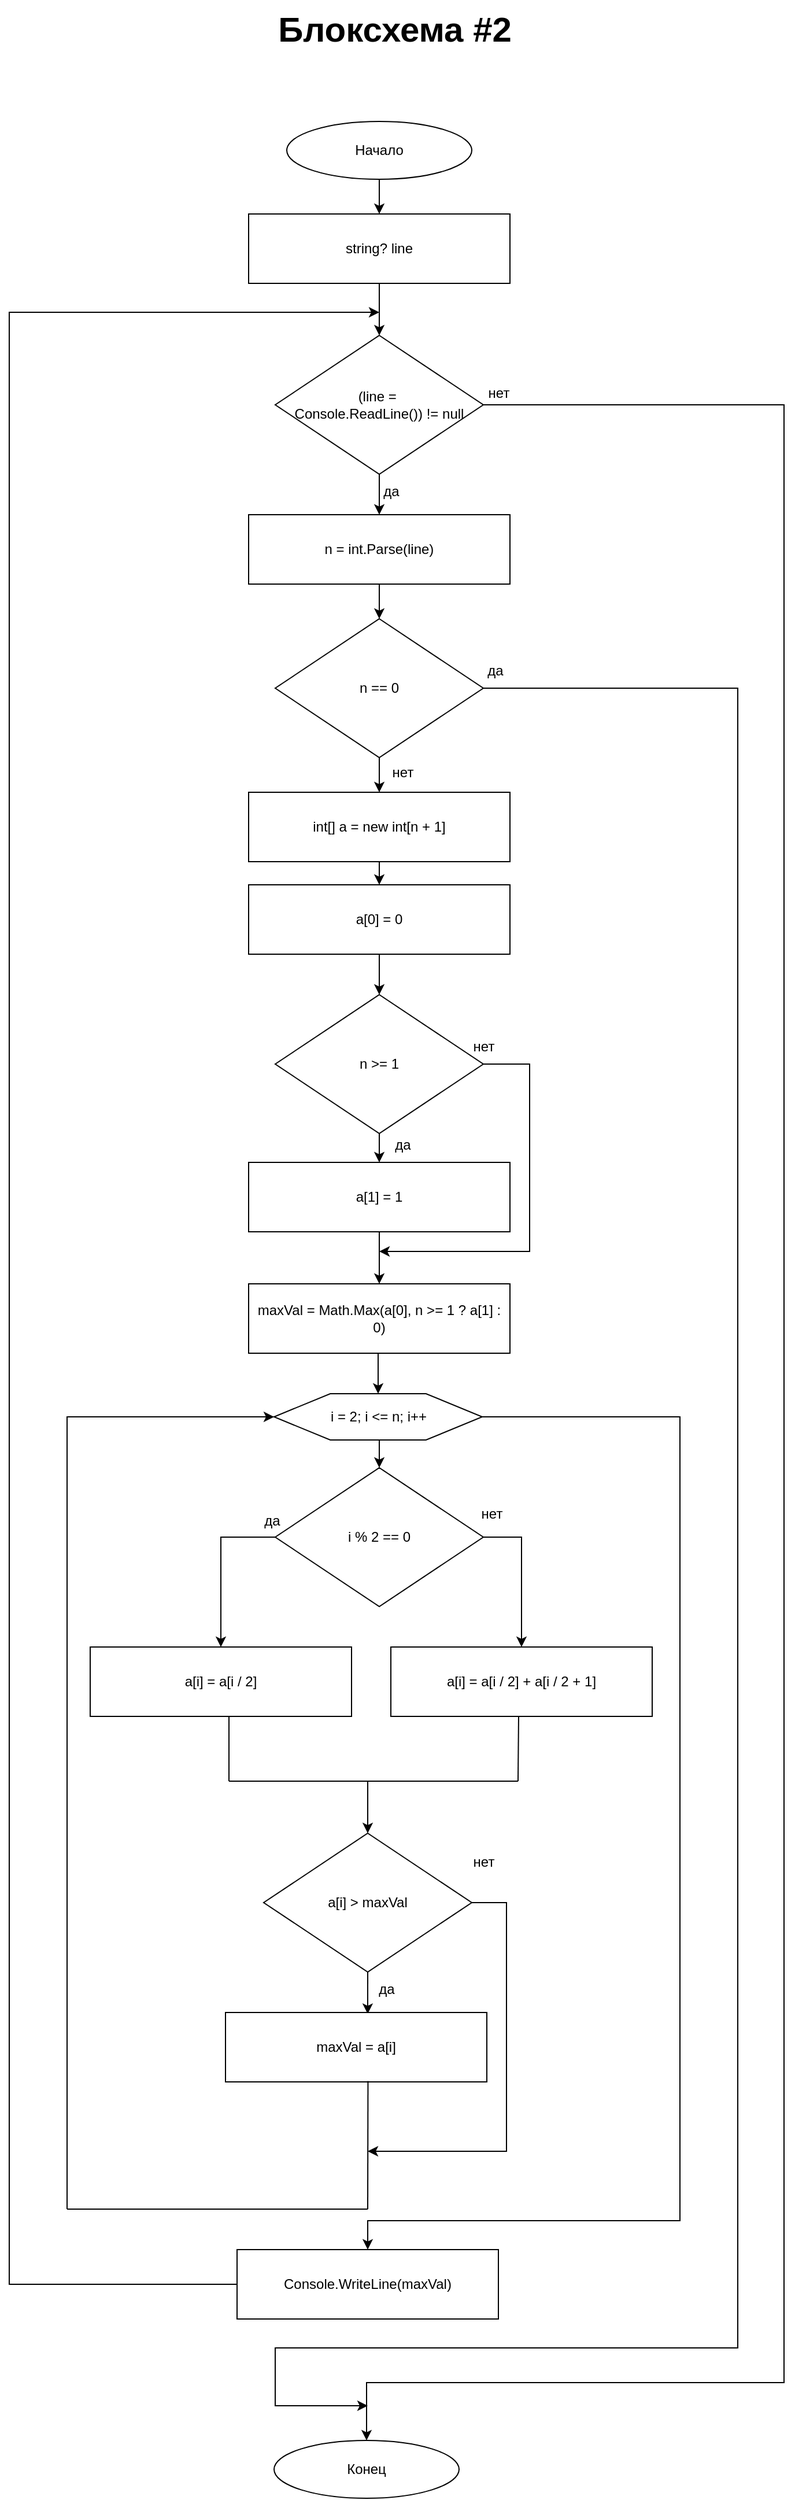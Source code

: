 <mxfile version="27.0.6">
  <diagram name="Страница — 1" id="WKGYQiWRMjDiwxb9k2Cm">
    <mxGraphModel dx="4673" dy="1394" grid="1" gridSize="10" guides="1" tooltips="1" connect="1" arrows="1" fold="1" page="1" pageScale="1" pageWidth="827" pageHeight="1169" math="0" shadow="0">
      <root>
        <mxCell id="0" />
        <mxCell id="1" parent="0" />
        <mxCell id="K87zxG0gz5tmunMgLMRo-1" style="edgeStyle=orthogonalEdgeStyle;rounded=0;orthogonalLoop=1;jettySize=auto;html=1;exitX=0.5;exitY=1;exitDx=0;exitDy=0;entryX=0.5;entryY=0;entryDx=0;entryDy=0;" edge="1" parent="1" source="K87zxG0gz5tmunMgLMRo-2" target="K87zxG0gz5tmunMgLMRo-4">
          <mxGeometry relative="1" as="geometry" />
        </mxCell>
        <mxCell id="K87zxG0gz5tmunMgLMRo-2" value="Начало" style="ellipse;whiteSpace=wrap;html=1;" vertex="1" parent="1">
          <mxGeometry x="940" y="1635" width="160" height="50" as="geometry" />
        </mxCell>
        <mxCell id="K87zxG0gz5tmunMgLMRo-3" style="edgeStyle=orthogonalEdgeStyle;rounded=0;orthogonalLoop=1;jettySize=auto;html=1;exitX=0.5;exitY=1;exitDx=0;exitDy=0;" edge="1" parent="1" source="K87zxG0gz5tmunMgLMRo-4" target="K87zxG0gz5tmunMgLMRo-7">
          <mxGeometry relative="1" as="geometry" />
        </mxCell>
        <mxCell id="K87zxG0gz5tmunMgLMRo-4" value="&lt;span style=&quot;font-size: 12px;&quot;&gt;string? line&lt;/span&gt;" style="rounded=0;whiteSpace=wrap;html=1;" vertex="1" parent="1">
          <mxGeometry x="907" y="1715" width="226" height="60" as="geometry" />
        </mxCell>
        <mxCell id="K87zxG0gz5tmunMgLMRo-5" style="edgeStyle=orthogonalEdgeStyle;rounded=0;orthogonalLoop=1;jettySize=auto;html=1;exitX=0.5;exitY=1;exitDx=0;exitDy=0;entryX=0.5;entryY=0;entryDx=0;entryDy=0;" edge="1" parent="1" source="K87zxG0gz5tmunMgLMRo-7" target="K87zxG0gz5tmunMgLMRo-34">
          <mxGeometry relative="1" as="geometry" />
        </mxCell>
        <mxCell id="K87zxG0gz5tmunMgLMRo-6" style="edgeStyle=orthogonalEdgeStyle;rounded=0;orthogonalLoop=1;jettySize=auto;html=1;exitX=1;exitY=0.5;exitDx=0;exitDy=0;entryX=0.5;entryY=0;entryDx=0;entryDy=0;" edge="1" parent="1" source="K87zxG0gz5tmunMgLMRo-7" target="K87zxG0gz5tmunMgLMRo-32">
          <mxGeometry relative="1" as="geometry">
            <mxPoint x="1300" y="3165" as="targetPoint" />
            <Array as="points">
              <mxPoint x="1370" y="1880" />
              <mxPoint x="1370" y="3590" />
              <mxPoint x="1009" y="3590" />
            </Array>
          </mxGeometry>
        </mxCell>
        <mxCell id="K87zxG0gz5tmunMgLMRo-7" value="&lt;span style=&quot;font-size: 12px;&quot;&gt;(line =&amp;nbsp;&lt;/span&gt;&lt;div&gt;&lt;span style=&quot;font-size: 12px;&quot;&gt;Console.ReadLine()) != null&lt;/span&gt;&lt;/div&gt;" style="rhombus;whiteSpace=wrap;html=1;" vertex="1" parent="1">
          <mxGeometry x="930" y="1820" width="180" height="120" as="geometry" />
        </mxCell>
        <mxCell id="K87zxG0gz5tmunMgLMRo-8" style="edgeStyle=orthogonalEdgeStyle;rounded=0;orthogonalLoop=1;jettySize=auto;html=1;exitX=0.5;exitY=1;exitDx=0;exitDy=0;entryX=0.5;entryY=0;entryDx=0;entryDy=0;" edge="1" parent="1" source="K87zxG0gz5tmunMgLMRo-34" target="K87zxG0gz5tmunMgLMRo-47">
          <mxGeometry relative="1" as="geometry">
            <mxPoint x="1233.0" y="2199.93" as="sourcePoint" />
          </mxGeometry>
        </mxCell>
        <mxCell id="K87zxG0gz5tmunMgLMRo-9" value="да" style="text;html=1;align=center;verticalAlign=middle;resizable=0;points=[];autosize=1;strokeColor=none;fillColor=none;" vertex="1" parent="1">
          <mxGeometry x="1010" y="1940" width="40" height="30" as="geometry" />
        </mxCell>
        <mxCell id="K87zxG0gz5tmunMgLMRo-10" value="нет" style="text;html=1;align=center;verticalAlign=middle;resizable=0;points=[];autosize=1;strokeColor=none;fillColor=none;" vertex="1" parent="1">
          <mxGeometry x="1103" y="1855" width="40" height="30" as="geometry" />
        </mxCell>
        <mxCell id="K87zxG0gz5tmunMgLMRo-11" value="да" style="text;html=1;align=center;verticalAlign=middle;resizable=0;points=[];autosize=1;strokeColor=none;fillColor=none;" vertex="1" parent="1">
          <mxGeometry x="1100" y="2095" width="40" height="30" as="geometry" />
        </mxCell>
        <mxCell id="K87zxG0gz5tmunMgLMRo-12" value="" style="edgeStyle=orthogonalEdgeStyle;rounded=0;orthogonalLoop=1;jettySize=auto;html=1;entryX=0.5;entryY=0;entryDx=0;entryDy=0;exitX=0.5;exitY=1;exitDx=0;exitDy=0;" edge="1" parent="1" source="K87zxG0gz5tmunMgLMRo-47" target="K87zxG0gz5tmunMgLMRo-36">
          <mxGeometry relative="1" as="geometry">
            <mxPoint x="970" y="2220" as="sourcePoint" />
            <mxPoint x="1010" y="2327.43" as="targetPoint" />
          </mxGeometry>
        </mxCell>
        <mxCell id="K87zxG0gz5tmunMgLMRo-13" value="нет" style="text;html=1;align=center;verticalAlign=middle;resizable=0;points=[];autosize=1;strokeColor=none;fillColor=none;" vertex="1" parent="1">
          <mxGeometry x="1020" y="2182.5" width="40" height="30" as="geometry" />
        </mxCell>
        <mxCell id="K87zxG0gz5tmunMgLMRo-14" style="edgeStyle=orthogonalEdgeStyle;rounded=0;orthogonalLoop=1;jettySize=auto;html=1;exitX=1;exitY=0.5;exitDx=0;exitDy=0;" edge="1" parent="1" source="K87zxG0gz5tmunMgLMRo-49">
          <mxGeometry relative="1" as="geometry">
            <mxPoint x="1020" y="2612" as="targetPoint" />
            <Array as="points">
              <mxPoint x="1150" y="2450" />
              <mxPoint x="1150" y="2612" />
            </Array>
            <mxPoint x="1065" y="2492.43" as="sourcePoint" />
          </mxGeometry>
        </mxCell>
        <mxCell id="K87zxG0gz5tmunMgLMRo-15" value="нет" style="text;html=1;align=center;verticalAlign=middle;resizable=0;points=[];autosize=1;strokeColor=none;fillColor=none;" vertex="1" parent="1">
          <mxGeometry x="1090" y="2420" width="40" height="30" as="geometry" />
        </mxCell>
        <mxCell id="K87zxG0gz5tmunMgLMRo-16" style="edgeStyle=orthogonalEdgeStyle;rounded=0;orthogonalLoop=1;jettySize=auto;html=1;exitX=0.5;exitY=1;exitDx=0;exitDy=0;entryX=0.5;entryY=0;entryDx=0;entryDy=0;" edge="1" parent="1" source="K87zxG0gz5tmunMgLMRo-39" target="K87zxG0gz5tmunMgLMRo-41">
          <mxGeometry relative="1" as="geometry">
            <mxPoint x="1010" y="2589.93" as="sourcePoint" />
            <mxPoint x="1017" y="2834" as="targetPoint" />
          </mxGeometry>
        </mxCell>
        <mxCell id="K87zxG0gz5tmunMgLMRo-17" value="" style="group" vertex="1" connectable="0" parent="1">
          <mxGeometry x="929" y="2735" width="180" height="40" as="geometry" />
        </mxCell>
        <mxCell id="K87zxG0gz5tmunMgLMRo-18" value="" style="verticalLabelPosition=bottom;verticalAlign=top;html=1;shape=hexagon;perimeter=hexagonPerimeter2;arcSize=6;size=0.27;" vertex="1" parent="K87zxG0gz5tmunMgLMRo-17">
          <mxGeometry width="180" height="40" as="geometry" />
        </mxCell>
        <mxCell id="K87zxG0gz5tmunMgLMRo-19" value="i = 2; i &amp;lt;= n; i++" style="text;html=1;align=center;verticalAlign=middle;resizable=0;points=[];autosize=1;strokeColor=none;fillColor=none;" vertex="1" parent="K87zxG0gz5tmunMgLMRo-17">
          <mxGeometry x="35" y="5" width="110" height="30" as="geometry" />
        </mxCell>
        <mxCell id="K87zxG0gz5tmunMgLMRo-20" style="edgeStyle=orthogonalEdgeStyle;rounded=0;orthogonalLoop=1;jettySize=auto;html=1;exitX=1;exitY=0.5;exitDx=0;exitDy=0;entryX=0.5;entryY=0;entryDx=0;entryDy=0;" edge="1" parent="1" source="K87zxG0gz5tmunMgLMRo-51" target="K87zxG0gz5tmunMgLMRo-42">
          <mxGeometry relative="1" as="geometry">
            <mxPoint x="1067" y="2994" as="sourcePoint" />
            <mxPoint x="1137" y="3054" as="targetPoint" />
          </mxGeometry>
        </mxCell>
        <mxCell id="K87zxG0gz5tmunMgLMRo-21" value="да" style="text;html=1;align=center;verticalAlign=middle;resizable=0;points=[];autosize=1;strokeColor=none;fillColor=none;" vertex="1" parent="1">
          <mxGeometry x="907" y="2830" width="40" height="30" as="geometry" />
        </mxCell>
        <mxCell id="K87zxG0gz5tmunMgLMRo-22" value="нет" style="text;html=1;align=center;verticalAlign=middle;resizable=0;points=[];autosize=1;strokeColor=none;fillColor=none;" vertex="1" parent="1">
          <mxGeometry x="1097" y="2824" width="40" height="30" as="geometry" />
        </mxCell>
        <mxCell id="K87zxG0gz5tmunMgLMRo-23" value="" style="endArrow=none;html=1;rounded=0;entryX=0.5;entryY=1;entryDx=0;entryDy=0;" edge="1" parent="1">
          <mxGeometry width="50" height="50" relative="1" as="geometry">
            <mxPoint x="890" y="3070" as="sourcePoint" />
            <mxPoint x="890" y="3014" as="targetPoint" />
          </mxGeometry>
        </mxCell>
        <mxCell id="K87zxG0gz5tmunMgLMRo-24" value="" style="endArrow=none;html=1;rounded=0;entryX=0.489;entryY=0.965;entryDx=0;entryDy=0;entryPerimeter=0;" edge="1" parent="1" target="K87zxG0gz5tmunMgLMRo-42">
          <mxGeometry width="50" height="50" relative="1" as="geometry">
            <mxPoint x="1140" y="3070" as="sourcePoint" />
            <mxPoint x="1137" y="3084" as="targetPoint" />
          </mxGeometry>
        </mxCell>
        <mxCell id="K87zxG0gz5tmunMgLMRo-25" value="" style="endArrow=none;html=1;rounded=0;" edge="1" parent="1">
          <mxGeometry width="50" height="50" relative="1" as="geometry">
            <mxPoint x="1140" y="3070" as="sourcePoint" />
            <mxPoint x="890" y="3070" as="targetPoint" />
          </mxGeometry>
        </mxCell>
        <mxCell id="K87zxG0gz5tmunMgLMRo-26" value="" style="endArrow=classic;html=1;rounded=0;entryX=0.5;entryY=0;entryDx=0;entryDy=0;" edge="1" parent="1" target="K87zxG0gz5tmunMgLMRo-55">
          <mxGeometry width="50" height="50" relative="1" as="geometry">
            <mxPoint x="1010" y="3070" as="sourcePoint" />
            <mxPoint x="1017" y="3204" as="targetPoint" />
          </mxGeometry>
        </mxCell>
        <mxCell id="K87zxG0gz5tmunMgLMRo-27" style="edgeStyle=orthogonalEdgeStyle;rounded=0;orthogonalLoop=1;jettySize=auto;html=1;entryX=0.544;entryY=0.02;entryDx=0;entryDy=0;exitX=0.5;exitY=1;exitDx=0;exitDy=0;entryPerimeter=0;" edge="1" parent="1" source="K87zxG0gz5tmunMgLMRo-55" target="K87zxG0gz5tmunMgLMRo-44">
          <mxGeometry relative="1" as="geometry">
            <mxPoint x="1019" y="3264" as="sourcePoint" />
            <mxPoint x="1019" y="3294" as="targetPoint" />
          </mxGeometry>
        </mxCell>
        <mxCell id="K87zxG0gz5tmunMgLMRo-28" value="да" style="text;html=1;align=center;verticalAlign=middle;resizable=0;points=[];autosize=1;strokeColor=none;fillColor=none;" vertex="1" parent="1">
          <mxGeometry x="1006" y="3235" width="40" height="30" as="geometry" />
        </mxCell>
        <mxCell id="K87zxG0gz5tmunMgLMRo-29" value="нет" style="text;html=1;align=center;verticalAlign=middle;resizable=0;points=[];autosize=1;strokeColor=none;fillColor=none;" vertex="1" parent="1">
          <mxGeometry x="1090" y="3125" width="40" height="30" as="geometry" />
        </mxCell>
        <mxCell id="K87zxG0gz5tmunMgLMRo-30" value="" style="endArrow=classic;html=1;rounded=0;entryX=0;entryY=0.5;entryDx=0;entryDy=0;edgeStyle=orthogonalEdgeStyle;" edge="1" parent="1" target="K87zxG0gz5tmunMgLMRo-18">
          <mxGeometry width="50" height="50" relative="1" as="geometry">
            <mxPoint x="750" y="3440" as="sourcePoint" />
            <mxPoint x="927" y="2924" as="targetPoint" />
            <Array as="points">
              <mxPoint x="750" y="2925" />
              <mxPoint x="750" y="2755" />
            </Array>
          </mxGeometry>
        </mxCell>
        <mxCell id="K87zxG0gz5tmunMgLMRo-31" style="edgeStyle=orthogonalEdgeStyle;rounded=0;orthogonalLoop=1;jettySize=auto;html=1;exitX=0;exitY=0.5;exitDx=0;exitDy=0;" edge="1" parent="1" source="K87zxG0gz5tmunMgLMRo-45">
          <mxGeometry relative="1" as="geometry">
            <mxPoint x="1020" y="1800" as="targetPoint" />
            <Array as="points">
              <mxPoint x="700" y="3505" />
              <mxPoint x="700" y="1800" />
            </Array>
            <mxPoint x="650" y="3510" as="sourcePoint" />
          </mxGeometry>
        </mxCell>
        <mxCell id="K87zxG0gz5tmunMgLMRo-32" value="Конец" style="ellipse;whiteSpace=wrap;html=1;" vertex="1" parent="1">
          <mxGeometry x="929" y="3640" width="160" height="50" as="geometry" />
        </mxCell>
        <mxCell id="K87zxG0gz5tmunMgLMRo-33" value="&lt;font style=&quot;font-size: 30px;&quot;&gt;&lt;b style=&quot;&quot;&gt;Блоксхема #2&lt;/b&gt;&lt;/font&gt;" style="text;html=1;align=center;verticalAlign=middle;resizable=0;points=[];autosize=1;strokeColor=none;fillColor=none;" vertex="1" parent="1">
          <mxGeometry x="918" y="1530" width="230" height="50" as="geometry" />
        </mxCell>
        <mxCell id="K87zxG0gz5tmunMgLMRo-34" value="n = int.Parse(line)" style="rounded=0;whiteSpace=wrap;html=1;" vertex="1" parent="1">
          <mxGeometry x="907" y="1975" width="226" height="60" as="geometry" />
        </mxCell>
        <mxCell id="K87zxG0gz5tmunMgLMRo-35" style="edgeStyle=orthogonalEdgeStyle;rounded=0;orthogonalLoop=1;jettySize=auto;html=1;exitX=0.5;exitY=1;exitDx=0;exitDy=0;entryX=0.5;entryY=0;entryDx=0;entryDy=0;" edge="1" parent="1" source="K87zxG0gz5tmunMgLMRo-36" target="K87zxG0gz5tmunMgLMRo-38">
          <mxGeometry relative="1" as="geometry" />
        </mxCell>
        <mxCell id="K87zxG0gz5tmunMgLMRo-36" value="int[] a = new int[n + 1]" style="rounded=0;whiteSpace=wrap;html=1;" vertex="1" parent="1">
          <mxGeometry x="907" y="2215" width="226" height="60" as="geometry" />
        </mxCell>
        <mxCell id="K87zxG0gz5tmunMgLMRo-37" style="edgeStyle=orthogonalEdgeStyle;rounded=0;orthogonalLoop=1;jettySize=auto;html=1;exitX=0.5;exitY=1;exitDx=0;exitDy=0;entryX=0.5;entryY=0;entryDx=0;entryDy=0;" edge="1" parent="1" source="K87zxG0gz5tmunMgLMRo-38" target="K87zxG0gz5tmunMgLMRo-49">
          <mxGeometry relative="1" as="geometry" />
        </mxCell>
        <mxCell id="K87zxG0gz5tmunMgLMRo-38" value="a[0] = 0" style="rounded=0;whiteSpace=wrap;html=1;" vertex="1" parent="1">
          <mxGeometry x="907" y="2295" width="226" height="60" as="geometry" />
        </mxCell>
        <mxCell id="K87zxG0gz5tmunMgLMRo-39" value="a[1] = 1" style="rounded=0;whiteSpace=wrap;html=1;" vertex="1" parent="1">
          <mxGeometry x="907" y="2535" width="226" height="60" as="geometry" />
        </mxCell>
        <mxCell id="K87zxG0gz5tmunMgLMRo-40" style="edgeStyle=orthogonalEdgeStyle;rounded=0;orthogonalLoop=1;jettySize=auto;html=1;exitX=0.5;exitY=1;exitDx=0;exitDy=0;entryX=0.5;entryY=0;entryDx=0;entryDy=0;" edge="1" parent="1" source="K87zxG0gz5tmunMgLMRo-41" target="K87zxG0gz5tmunMgLMRo-18">
          <mxGeometry relative="1" as="geometry" />
        </mxCell>
        <mxCell id="K87zxG0gz5tmunMgLMRo-41" value="maxVal = Math.Max(a[0], n &amp;gt;= 1 ? a[1] : 0)" style="rounded=0;whiteSpace=wrap;html=1;" vertex="1" parent="1">
          <mxGeometry x="907" y="2640" width="226" height="60" as="geometry" />
        </mxCell>
        <mxCell id="K87zxG0gz5tmunMgLMRo-42" value="a[i] = a[i / 2] + a[i / 2 + 1]" style="rounded=0;whiteSpace=wrap;html=1;" vertex="1" parent="1">
          <mxGeometry x="1030" y="2954" width="226" height="60" as="geometry" />
        </mxCell>
        <mxCell id="K87zxG0gz5tmunMgLMRo-43" value="a[i] = a[i / 2]" style="rounded=0;whiteSpace=wrap;html=1;" vertex="1" parent="1">
          <mxGeometry x="770" y="2954" width="226" height="60" as="geometry" />
        </mxCell>
        <mxCell id="K87zxG0gz5tmunMgLMRo-44" value="maxVal = a[i]" style="rounded=0;whiteSpace=wrap;html=1;" vertex="1" parent="1">
          <mxGeometry x="887" y="3270" width="226" height="60" as="geometry" />
        </mxCell>
        <mxCell id="K87zxG0gz5tmunMgLMRo-45" value="Console.WriteLine(maxVal)" style="rounded=0;whiteSpace=wrap;html=1;" vertex="1" parent="1">
          <mxGeometry x="897" y="3475" width="226" height="60" as="geometry" />
        </mxCell>
        <mxCell id="K87zxG0gz5tmunMgLMRo-46" style="edgeStyle=orthogonalEdgeStyle;rounded=0;orthogonalLoop=1;jettySize=auto;html=1;exitX=1;exitY=0.5;exitDx=0;exitDy=0;" edge="1" parent="1" source="K87zxG0gz5tmunMgLMRo-47">
          <mxGeometry relative="1" as="geometry">
            <mxPoint x="1010.0" y="3610" as="targetPoint" />
            <Array as="points">
              <mxPoint x="1330" y="2125" />
              <mxPoint x="1330" y="3560" />
              <mxPoint x="930" y="3560" />
              <mxPoint x="930" y="3610" />
            </Array>
          </mxGeometry>
        </mxCell>
        <mxCell id="K87zxG0gz5tmunMgLMRo-47" value="n == 0" style="rhombus;whiteSpace=wrap;html=1;" vertex="1" parent="1">
          <mxGeometry x="930" y="2065" width="180" height="120" as="geometry" />
        </mxCell>
        <mxCell id="K87zxG0gz5tmunMgLMRo-48" style="edgeStyle=orthogonalEdgeStyle;rounded=0;orthogonalLoop=1;jettySize=auto;html=1;exitX=0.5;exitY=1;exitDx=0;exitDy=0;entryX=0.5;entryY=0;entryDx=0;entryDy=0;" edge="1" parent="1" source="K87zxG0gz5tmunMgLMRo-49" target="K87zxG0gz5tmunMgLMRo-39">
          <mxGeometry relative="1" as="geometry" />
        </mxCell>
        <mxCell id="K87zxG0gz5tmunMgLMRo-49" value="n &amp;gt;= 1" style="rhombus;whiteSpace=wrap;html=1;" vertex="1" parent="1">
          <mxGeometry x="930" y="2390" width="180" height="120" as="geometry" />
        </mxCell>
        <mxCell id="K87zxG0gz5tmunMgLMRo-50" style="edgeStyle=orthogonalEdgeStyle;rounded=0;orthogonalLoop=1;jettySize=auto;html=1;exitX=0;exitY=0.5;exitDx=0;exitDy=0;entryX=0.5;entryY=0;entryDx=0;entryDy=0;" edge="1" parent="1" source="K87zxG0gz5tmunMgLMRo-51" target="K87zxG0gz5tmunMgLMRo-43">
          <mxGeometry relative="1" as="geometry">
            <mxPoint x="920" y="2950" as="targetPoint" />
          </mxGeometry>
        </mxCell>
        <mxCell id="K87zxG0gz5tmunMgLMRo-51" value="i % 2 == 0" style="rhombus;whiteSpace=wrap;html=1;" vertex="1" parent="1">
          <mxGeometry x="930" y="2799" width="180" height="120" as="geometry" />
        </mxCell>
        <mxCell id="K87zxG0gz5tmunMgLMRo-52" value="да" style="text;html=1;align=center;verticalAlign=middle;resizable=0;points=[];autosize=1;strokeColor=none;fillColor=none;" vertex="1" parent="1">
          <mxGeometry x="1020" y="2505" width="40" height="30" as="geometry" />
        </mxCell>
        <mxCell id="K87zxG0gz5tmunMgLMRo-53" style="edgeStyle=orthogonalEdgeStyle;rounded=0;orthogonalLoop=1;jettySize=auto;html=1;exitX=0.5;exitY=1;exitDx=0;exitDy=0;entryX=0.5;entryY=0;entryDx=0;entryDy=0;" edge="1" parent="1" source="K87zxG0gz5tmunMgLMRo-18" target="K87zxG0gz5tmunMgLMRo-51">
          <mxGeometry relative="1" as="geometry" />
        </mxCell>
        <mxCell id="K87zxG0gz5tmunMgLMRo-54" style="edgeStyle=orthogonalEdgeStyle;rounded=0;orthogonalLoop=1;jettySize=auto;html=1;exitX=1;exitY=0.5;exitDx=0;exitDy=0;" edge="1" parent="1" source="K87zxG0gz5tmunMgLMRo-55">
          <mxGeometry relative="1" as="geometry">
            <mxPoint x="1010" y="3390" as="targetPoint" />
            <Array as="points">
              <mxPoint x="1130" y="3175" />
              <mxPoint x="1130" y="3390" />
            </Array>
          </mxGeometry>
        </mxCell>
        <mxCell id="K87zxG0gz5tmunMgLMRo-55" value="a[i] &amp;gt; maxVal" style="rhombus;whiteSpace=wrap;html=1;" vertex="1" parent="1">
          <mxGeometry x="920" y="3115" width="180" height="120" as="geometry" />
        </mxCell>
        <mxCell id="K87zxG0gz5tmunMgLMRo-56" value="" style="endArrow=none;html=1;rounded=0;entryX=0.532;entryY=0.987;entryDx=0;entryDy=0;entryPerimeter=0;" edge="1" parent="1">
          <mxGeometry width="50" height="50" relative="1" as="geometry">
            <mxPoint x="1010" y="3440" as="sourcePoint" />
            <mxPoint x="1010.232" y="3329.22" as="targetPoint" />
          </mxGeometry>
        </mxCell>
        <mxCell id="K87zxG0gz5tmunMgLMRo-57" value="" style="endArrow=none;html=1;rounded=0;" edge="1" parent="1">
          <mxGeometry width="50" height="50" relative="1" as="geometry">
            <mxPoint x="750" y="3440" as="sourcePoint" />
            <mxPoint x="1010" y="3440" as="targetPoint" />
          </mxGeometry>
        </mxCell>
        <mxCell id="K87zxG0gz5tmunMgLMRo-58" style="edgeStyle=orthogonalEdgeStyle;rounded=0;orthogonalLoop=1;jettySize=auto;html=1;exitX=1;exitY=0.5;exitDx=0;exitDy=0;entryX=0.5;entryY=0;entryDx=0;entryDy=0;" edge="1" parent="1" source="K87zxG0gz5tmunMgLMRo-18" target="K87zxG0gz5tmunMgLMRo-45">
          <mxGeometry relative="1" as="geometry">
            <Array as="points">
              <mxPoint x="1280" y="2755" />
              <mxPoint x="1280" y="3450" />
              <mxPoint x="1010" y="3450" />
            </Array>
          </mxGeometry>
        </mxCell>
      </root>
    </mxGraphModel>
  </diagram>
</mxfile>
